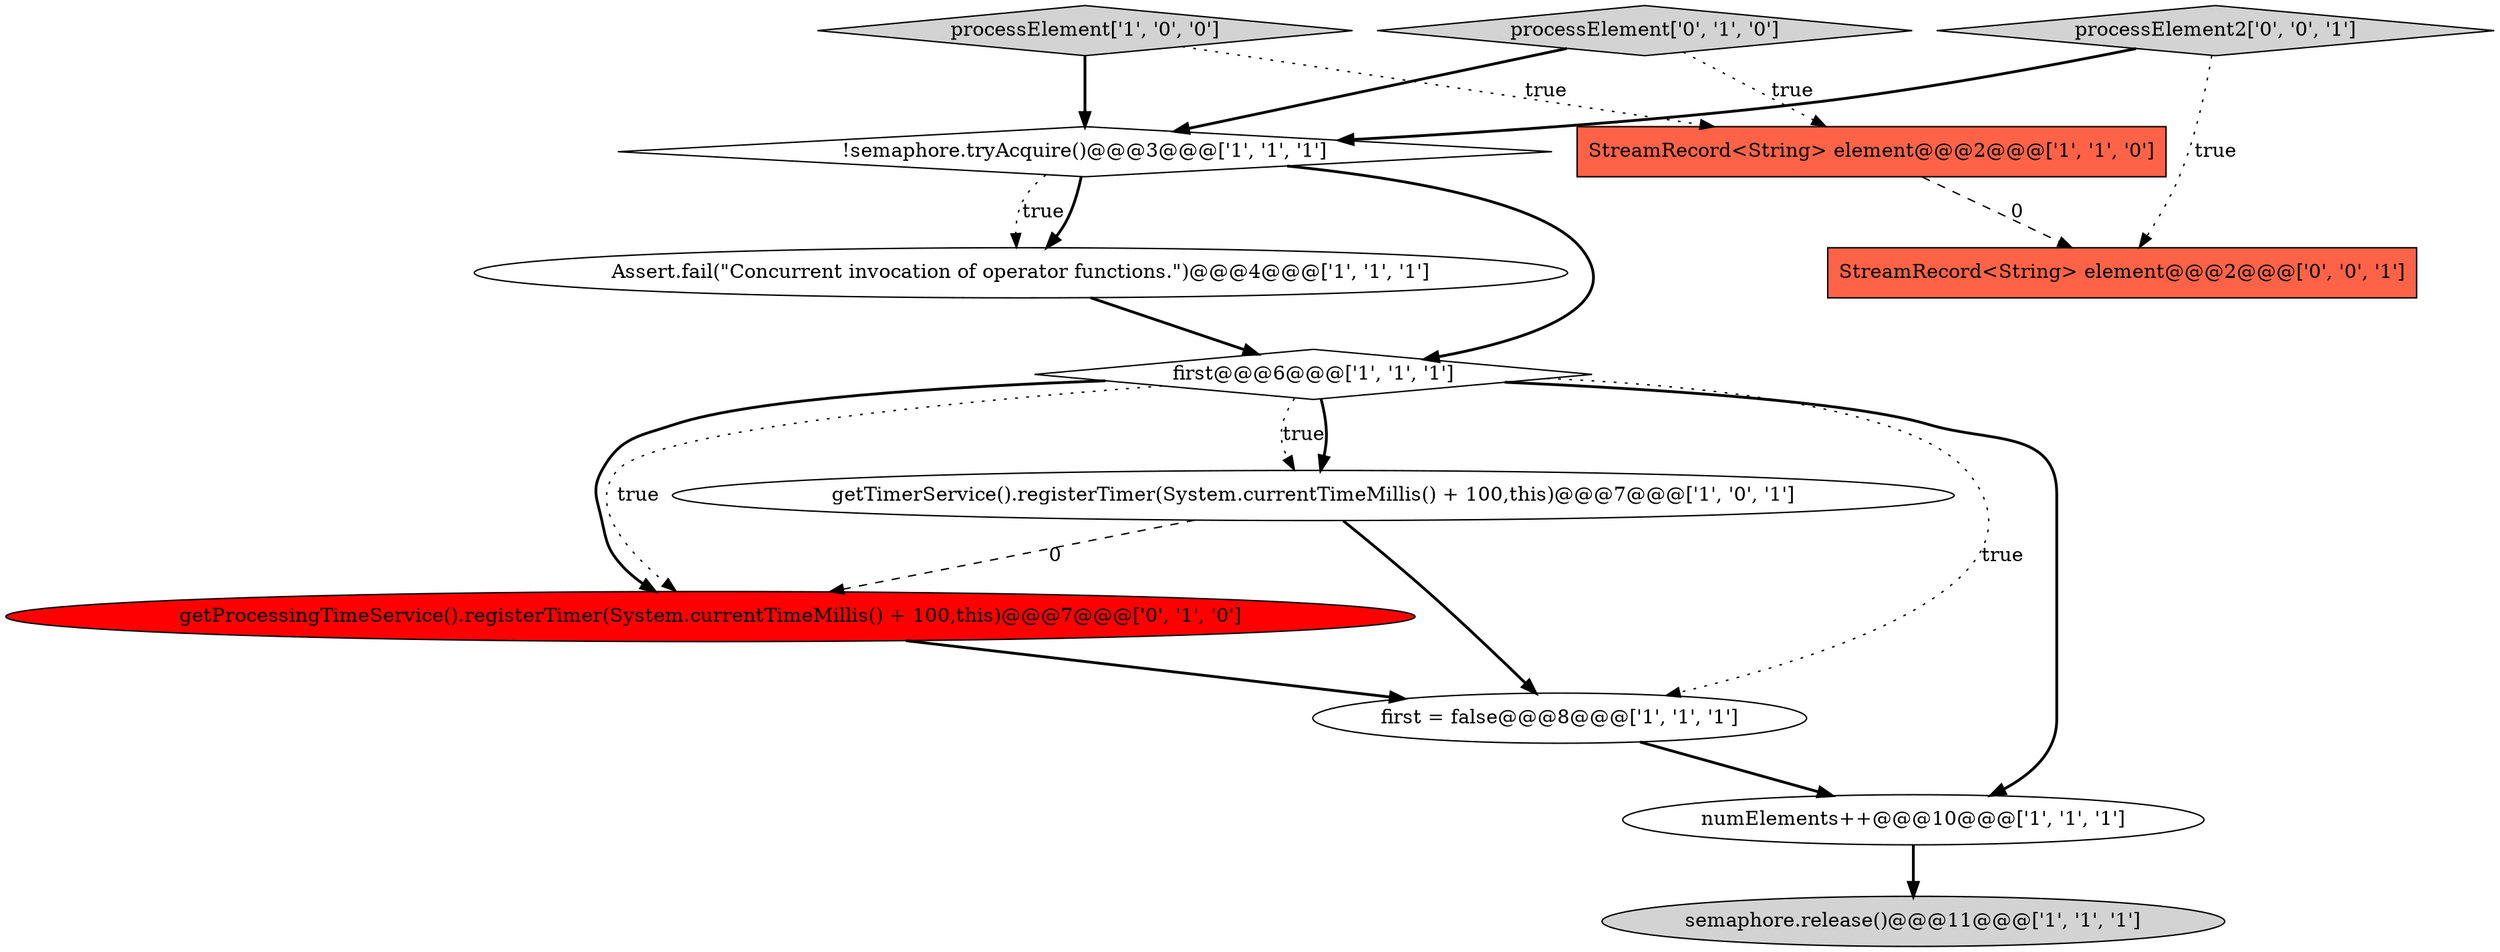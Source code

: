 digraph {
1 [style = filled, label = "StreamRecord<String> element@@@2@@@['1', '1', '0']", fillcolor = tomato, shape = box image = "AAA0AAABBB1BBB"];
8 [style = filled, label = "getTimerService().registerTimer(System.currentTimeMillis() + 100,this)@@@7@@@['1', '0', '1']", fillcolor = white, shape = ellipse image = "AAA0AAABBB1BBB"];
11 [style = filled, label = "processElement2['0', '0', '1']", fillcolor = lightgray, shape = diamond image = "AAA0AAABBB3BBB"];
2 [style = filled, label = "!semaphore.tryAcquire()@@@3@@@['1', '1', '1']", fillcolor = white, shape = diamond image = "AAA0AAABBB1BBB"];
6 [style = filled, label = "numElements++@@@10@@@['1', '1', '1']", fillcolor = white, shape = ellipse image = "AAA0AAABBB1BBB"];
10 [style = filled, label = "getProcessingTimeService().registerTimer(System.currentTimeMillis() + 100,this)@@@7@@@['0', '1', '0']", fillcolor = red, shape = ellipse image = "AAA1AAABBB2BBB"];
12 [style = filled, label = "StreamRecord<String> element@@@2@@@['0', '0', '1']", fillcolor = tomato, shape = box image = "AAA0AAABBB3BBB"];
7 [style = filled, label = "semaphore.release()@@@11@@@['1', '1', '1']", fillcolor = lightgray, shape = ellipse image = "AAA0AAABBB1BBB"];
9 [style = filled, label = "processElement['0', '1', '0']", fillcolor = lightgray, shape = diamond image = "AAA0AAABBB2BBB"];
3 [style = filled, label = "Assert.fail(\"Concurrent invocation of operator functions.\")@@@4@@@['1', '1', '1']", fillcolor = white, shape = ellipse image = "AAA0AAABBB1BBB"];
5 [style = filled, label = "first = false@@@8@@@['1', '1', '1']", fillcolor = white, shape = ellipse image = "AAA0AAABBB1BBB"];
4 [style = filled, label = "processElement['1', '0', '0']", fillcolor = lightgray, shape = diamond image = "AAA0AAABBB1BBB"];
0 [style = filled, label = "first@@@6@@@['1', '1', '1']", fillcolor = white, shape = diamond image = "AAA0AAABBB1BBB"];
2->3 [style = dotted, label="true"];
0->5 [style = dotted, label="true"];
8->10 [style = dashed, label="0"];
4->1 [style = dotted, label="true"];
0->10 [style = dotted, label="true"];
0->6 [style = bold, label=""];
9->2 [style = bold, label=""];
2->3 [style = bold, label=""];
11->12 [style = dotted, label="true"];
4->2 [style = bold, label=""];
11->2 [style = bold, label=""];
3->0 [style = bold, label=""];
0->8 [style = dotted, label="true"];
1->12 [style = dashed, label="0"];
0->10 [style = bold, label=""];
2->0 [style = bold, label=""];
10->5 [style = bold, label=""];
5->6 [style = bold, label=""];
8->5 [style = bold, label=""];
0->8 [style = bold, label=""];
9->1 [style = dotted, label="true"];
6->7 [style = bold, label=""];
}
